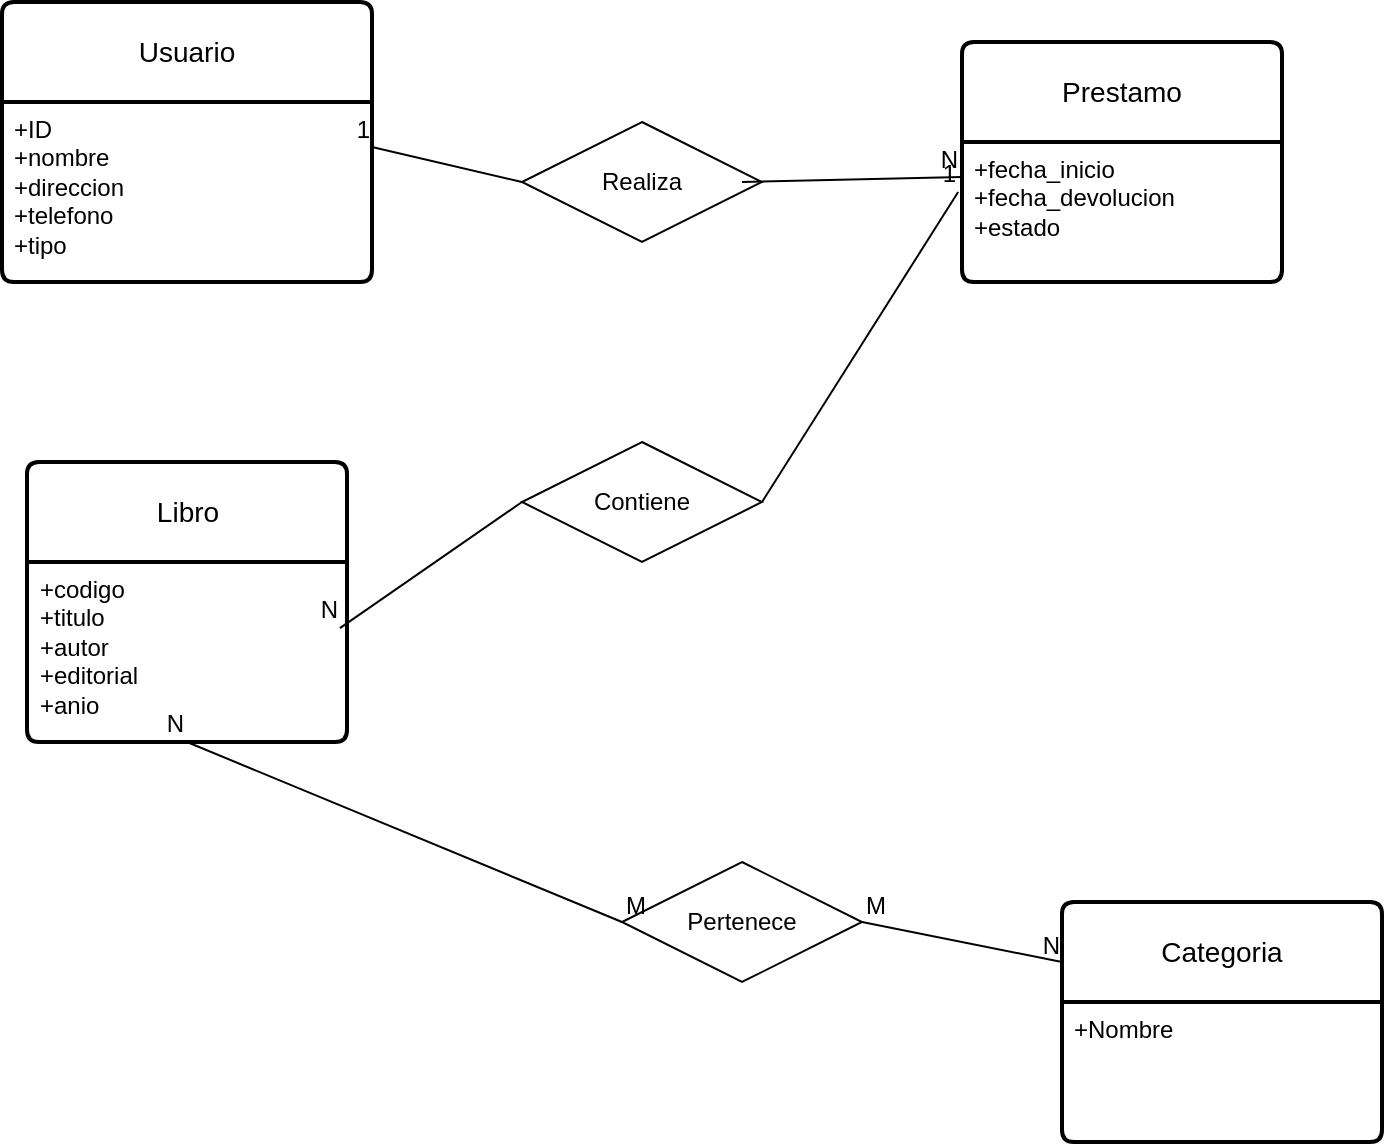 <mxfile version="26.2.13">
  <diagram name="Page-1" id="eIlpZowXLKF1v5Dw2Gjl">
    <mxGraphModel dx="1428" dy="791" grid="1" gridSize="10" guides="1" tooltips="1" connect="1" arrows="1" fold="1" page="1" pageScale="1" pageWidth="850" pageHeight="1100" math="0" shadow="0">
      <root>
        <mxCell id="0" />
        <mxCell id="1" parent="0" />
        <mxCell id="1ux_Bc9A99NjvVfhROnb-2" value="Libro" style="swimlane;childLayout=stackLayout;horizontal=1;startSize=50;horizontalStack=0;rounded=1;fontSize=14;fontStyle=0;strokeWidth=2;resizeParent=0;resizeLast=1;shadow=0;dashed=0;align=center;arcSize=4;whiteSpace=wrap;html=1;fillColor=light-dark(#FFFFFF,#990099);" parent="1" vertex="1">
          <mxGeometry x="82.5" y="310" width="160" height="140" as="geometry" />
        </mxCell>
        <mxCell id="1ux_Bc9A99NjvVfhROnb-3" value="+codigo&lt;br&gt;+titulo&lt;br&gt;+autor&lt;div&gt;+editorial&lt;/div&gt;&lt;div&gt;+anio&lt;/div&gt;" style="align=left;strokeColor=none;fillColor=none;spacingLeft=4;spacingRight=4;fontSize=12;verticalAlign=top;resizable=0;rotatable=0;part=1;html=1;whiteSpace=wrap;" parent="1ux_Bc9A99NjvVfhROnb-2" vertex="1">
          <mxGeometry y="50" width="160" height="90" as="geometry" />
        </mxCell>
        <mxCell id="1ux_Bc9A99NjvVfhROnb-4" value="Usuario" style="swimlane;childLayout=stackLayout;horizontal=1;startSize=50;horizontalStack=0;rounded=1;fontSize=14;fontStyle=0;strokeWidth=2;resizeParent=0;resizeLast=1;shadow=0;dashed=0;align=center;arcSize=4;whiteSpace=wrap;html=1;fillColor=light-dark(#FFFFFF,#3333FF);" parent="1" vertex="1">
          <mxGeometry x="70" y="80" width="185" height="140" as="geometry" />
        </mxCell>
        <mxCell id="1ux_Bc9A99NjvVfhROnb-5" value="+ID&lt;br&gt;+nombre&lt;br&gt;+direccion&lt;div&gt;+telefono&lt;/div&gt;&lt;div&gt;+tipo&lt;br&gt;&lt;div&gt;&lt;br&gt;&lt;/div&gt;&lt;/div&gt;" style="align=left;strokeColor=none;fillColor=none;spacingLeft=4;spacingRight=4;fontSize=12;verticalAlign=top;resizable=0;rotatable=0;part=1;html=1;whiteSpace=wrap;" parent="1ux_Bc9A99NjvVfhROnb-4" vertex="1">
          <mxGeometry y="50" width="185" height="90" as="geometry" />
        </mxCell>
        <mxCell id="1ux_Bc9A99NjvVfhROnb-6" value="Prestamo" style="swimlane;childLayout=stackLayout;horizontal=1;startSize=50;horizontalStack=0;rounded=1;fontSize=14;fontStyle=0;strokeWidth=2;resizeParent=0;resizeLast=1;shadow=0;dashed=0;align=center;arcSize=4;whiteSpace=wrap;html=1;fillColor=light-dark(#FFFFFF,#00CC00);" parent="1" vertex="1">
          <mxGeometry x="550" y="100" width="160" height="120" as="geometry" />
        </mxCell>
        <mxCell id="1ux_Bc9A99NjvVfhROnb-7" value="+fecha_inicio&lt;br&gt;+fecha_devolucion&lt;div&gt;+estado&lt;/div&gt;" style="align=left;strokeColor=none;fillColor=none;spacingLeft=4;spacingRight=4;fontSize=12;verticalAlign=top;resizable=0;rotatable=0;part=1;html=1;whiteSpace=wrap;" parent="1ux_Bc9A99NjvVfhROnb-6" vertex="1">
          <mxGeometry y="50" width="160" height="70" as="geometry" />
        </mxCell>
        <mxCell id="1ux_Bc9A99NjvVfhROnb-8" value="Categoria" style="swimlane;childLayout=stackLayout;horizontal=1;startSize=50;horizontalStack=0;rounded=1;fontSize=14;fontStyle=0;strokeWidth=2;resizeParent=0;resizeLast=1;shadow=0;dashed=0;align=center;arcSize=4;whiteSpace=wrap;html=1;fillColor=light-dark(#FFFFFF,#CCCC00);" parent="1" vertex="1">
          <mxGeometry x="600" y="530" width="160" height="120" as="geometry" />
        </mxCell>
        <mxCell id="1ux_Bc9A99NjvVfhROnb-9" value="+Nombre&lt;div&gt;&lt;br/&gt;&lt;/div&gt;" style="align=left;strokeColor=none;fillColor=none;spacingLeft=4;spacingRight=4;fontSize=12;verticalAlign=top;resizable=0;rotatable=0;part=1;html=1;whiteSpace=wrap;" parent="1ux_Bc9A99NjvVfhROnb-8" vertex="1">
          <mxGeometry y="50" width="160" height="70" as="geometry" />
        </mxCell>
        <mxCell id="Z7uZ0WmVLp1Mv1DIWnte-7" value="Pertenece" style="shape=rhombus;perimeter=rhombusPerimeter;whiteSpace=wrap;html=1;align=center;" vertex="1" parent="1">
          <mxGeometry x="380" y="510" width="120" height="60" as="geometry" />
        </mxCell>
        <mxCell id="Z7uZ0WmVLp1Mv1DIWnte-8" value="Contiene" style="shape=rhombus;perimeter=rhombusPerimeter;whiteSpace=wrap;html=1;align=center;" vertex="1" parent="1">
          <mxGeometry x="330" y="300" width="120" height="60" as="geometry" />
        </mxCell>
        <mxCell id="Z7uZ0WmVLp1Mv1DIWnte-9" value="Realiza" style="shape=rhombus;perimeter=rhombusPerimeter;whiteSpace=wrap;html=1;align=center;" vertex="1" parent="1">
          <mxGeometry x="330" y="140" width="120" height="60" as="geometry" />
        </mxCell>
        <mxCell id="Z7uZ0WmVLp1Mv1DIWnte-14" value="" style="endArrow=none;html=1;rounded=0;entryX=1;entryY=0.25;entryDx=0;entryDy=0;exitX=0;exitY=0.5;exitDx=0;exitDy=0;" edge="1" parent="1" source="Z7uZ0WmVLp1Mv1DIWnte-9" target="1ux_Bc9A99NjvVfhROnb-5">
          <mxGeometry relative="1" as="geometry">
            <mxPoint x="350" y="410" as="sourcePoint" />
            <mxPoint x="300" y="260" as="targetPoint" />
          </mxGeometry>
        </mxCell>
        <mxCell id="Z7uZ0WmVLp1Mv1DIWnte-15" value="1" style="resizable=0;html=1;whiteSpace=wrap;align=right;verticalAlign=bottom;" connectable="0" vertex="1" parent="Z7uZ0WmVLp1Mv1DIWnte-14">
          <mxGeometry x="1" relative="1" as="geometry" />
        </mxCell>
        <mxCell id="Z7uZ0WmVLp1Mv1DIWnte-16" value="" style="endArrow=none;html=1;rounded=0;entryX=0;entryY=0.25;entryDx=0;entryDy=0;" edge="1" parent="1" target="1ux_Bc9A99NjvVfhROnb-7">
          <mxGeometry relative="1" as="geometry">
            <mxPoint x="440" y="170" as="sourcePoint" />
            <mxPoint x="600" y="170" as="targetPoint" />
          </mxGeometry>
        </mxCell>
        <mxCell id="Z7uZ0WmVLp1Mv1DIWnte-17" value="N" style="resizable=0;html=1;whiteSpace=wrap;align=right;verticalAlign=bottom;" connectable="0" vertex="1" parent="Z7uZ0WmVLp1Mv1DIWnte-16">
          <mxGeometry x="1" relative="1" as="geometry" />
        </mxCell>
        <mxCell id="Z7uZ0WmVLp1Mv1DIWnte-18" value="" style="endArrow=none;html=1;rounded=0;entryX=-0.012;entryY=0.357;entryDx=0;entryDy=0;entryPerimeter=0;exitX=1;exitY=0.5;exitDx=0;exitDy=0;" edge="1" parent="1" source="Z7uZ0WmVLp1Mv1DIWnte-8" target="1ux_Bc9A99NjvVfhROnb-7">
          <mxGeometry relative="1" as="geometry">
            <mxPoint x="350" y="410" as="sourcePoint" />
            <mxPoint x="510" y="410" as="targetPoint" />
          </mxGeometry>
        </mxCell>
        <mxCell id="Z7uZ0WmVLp1Mv1DIWnte-19" value="1" style="resizable=0;html=1;whiteSpace=wrap;align=right;verticalAlign=bottom;" connectable="0" vertex="1" parent="Z7uZ0WmVLp1Mv1DIWnte-18">
          <mxGeometry x="1" relative="1" as="geometry" />
        </mxCell>
        <mxCell id="Z7uZ0WmVLp1Mv1DIWnte-20" value="" style="endArrow=none;html=1;rounded=0;entryX=0.978;entryY=0.367;entryDx=0;entryDy=0;entryPerimeter=0;exitX=0;exitY=0.5;exitDx=0;exitDy=0;" edge="1" parent="1" source="Z7uZ0WmVLp1Mv1DIWnte-8" target="1ux_Bc9A99NjvVfhROnb-3">
          <mxGeometry relative="1" as="geometry">
            <mxPoint x="350" y="410" as="sourcePoint" />
            <mxPoint x="510" y="410" as="targetPoint" />
          </mxGeometry>
        </mxCell>
        <mxCell id="Z7uZ0WmVLp1Mv1DIWnte-21" value="N" style="resizable=0;html=1;whiteSpace=wrap;align=right;verticalAlign=bottom;" connectable="0" vertex="1" parent="Z7uZ0WmVLp1Mv1DIWnte-20">
          <mxGeometry x="1" relative="1" as="geometry" />
        </mxCell>
        <mxCell id="Z7uZ0WmVLp1Mv1DIWnte-22" value="" style="endArrow=none;html=1;rounded=0;entryX=0.5;entryY=1;entryDx=0;entryDy=0;exitX=0;exitY=0.5;exitDx=0;exitDy=0;" edge="1" parent="1" source="Z7uZ0WmVLp1Mv1DIWnte-7" target="1ux_Bc9A99NjvVfhROnb-3">
          <mxGeometry relative="1" as="geometry">
            <mxPoint x="120" y="570" as="sourcePoint" />
            <mxPoint x="510" y="410" as="targetPoint" />
          </mxGeometry>
        </mxCell>
        <mxCell id="Z7uZ0WmVLp1Mv1DIWnte-23" value="M" style="resizable=0;html=1;whiteSpace=wrap;align=left;verticalAlign=bottom;" connectable="0" vertex="1" parent="Z7uZ0WmVLp1Mv1DIWnte-22">
          <mxGeometry x="-1" relative="1" as="geometry" />
        </mxCell>
        <mxCell id="Z7uZ0WmVLp1Mv1DIWnte-24" value="N" style="resizable=0;html=1;whiteSpace=wrap;align=right;verticalAlign=bottom;" connectable="0" vertex="1" parent="Z7uZ0WmVLp1Mv1DIWnte-22">
          <mxGeometry x="1" relative="1" as="geometry" />
        </mxCell>
        <mxCell id="Z7uZ0WmVLp1Mv1DIWnte-25" value="" style="endArrow=none;html=1;rounded=0;entryX=0;entryY=0.25;entryDx=0;entryDy=0;exitX=1;exitY=0.5;exitDx=0;exitDy=0;" edge="1" parent="1" source="Z7uZ0WmVLp1Mv1DIWnte-7" target="1ux_Bc9A99NjvVfhROnb-8">
          <mxGeometry relative="1" as="geometry">
            <mxPoint x="350" y="410" as="sourcePoint" />
            <mxPoint x="510" y="410" as="targetPoint" />
          </mxGeometry>
        </mxCell>
        <mxCell id="Z7uZ0WmVLp1Mv1DIWnte-26" value="M" style="resizable=0;html=1;whiteSpace=wrap;align=left;verticalAlign=bottom;" connectable="0" vertex="1" parent="Z7uZ0WmVLp1Mv1DIWnte-25">
          <mxGeometry x="-1" relative="1" as="geometry" />
        </mxCell>
        <mxCell id="Z7uZ0WmVLp1Mv1DIWnte-27" value="N" style="resizable=0;html=1;whiteSpace=wrap;align=right;verticalAlign=bottom;" connectable="0" vertex="1" parent="Z7uZ0WmVLp1Mv1DIWnte-25">
          <mxGeometry x="1" relative="1" as="geometry" />
        </mxCell>
      </root>
    </mxGraphModel>
  </diagram>
</mxfile>
